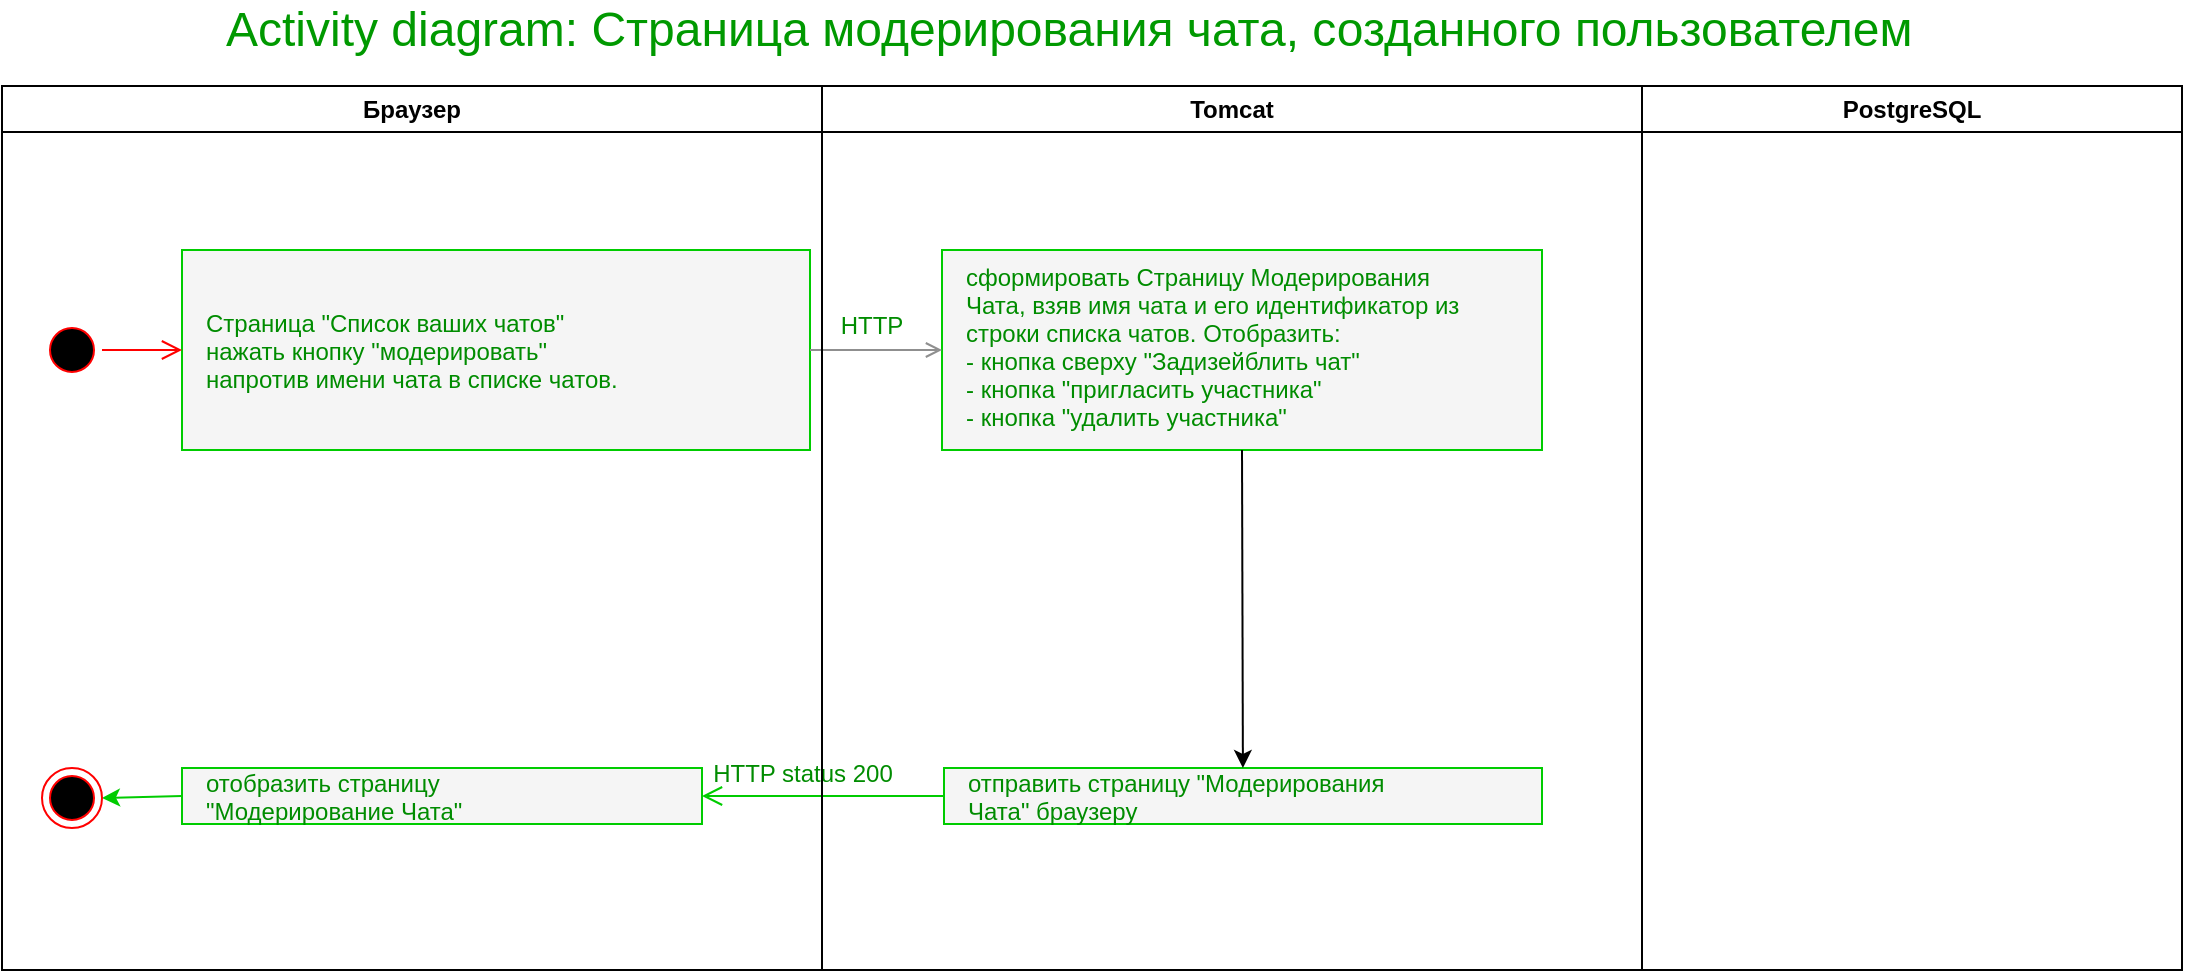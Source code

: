 <mxfile version="14.5.1" type="device"><diagram name="Page-1" id="e7e014a7-5840-1c2e-5031-d8a46d1fe8dd"><mxGraphModel dx="1086" dy="806" grid="1" gridSize="10" guides="1" tooltips="1" connect="1" arrows="1" fold="1" page="1" pageScale="1" pageWidth="1169" pageHeight="826" background="#ffffff" math="0" shadow="0"><root><mxCell id="0"/><mxCell id="1" parent="0"/><mxCell id="QXHstBHVO8FcaPg2q93B-11" value="Activity diagram: Страница модерирования чата, созданного пользователем" style="text;html=1;strokeColor=none;fillColor=none;align=left;verticalAlign=middle;whiteSpace=wrap;rounded=0;fontSize=24;fontColor=#009900;" parent="1" vertex="1"><mxGeometry x="160" y="90" width="890" height="20" as="geometry"/></mxCell><mxCell id="QXHstBHVO8FcaPg2q93B-19" value="сформировать Страницу Модерирования&#10;Чата, взяв имя чата и его идентификатор из &#10;строки списка чатов. Отобразить:&#10;- кнопка сверху &quot;Задизейблить чат&quot;&#10;- кнопка &quot;пригласить участника&quot;&#10;- кнопка &quot;удалить участника&quot;" style="align=left;spacingLeft=10;fillColor=#f5f5f5;strokeColor=#00CC00;fontColor=#008C00;container=0;verticalAlign=top;" parent="1" vertex="1"><mxGeometry x="520" y="210" width="300" height="100" as="geometry"/></mxCell><mxCell id="QXHstBHVO8FcaPg2q93B-20" value="Страница &quot;Список ваших чатов&quot;&#10;нажать кнопку &quot;модерировать&quot; &#10;напротив имени чата в списке чатов." style="align=left;spacingLeft=10;fillColor=#f5f5f5;strokeColor=#00CC00;fontColor=#008C00;container=0;" parent="1" vertex="1"><mxGeometry x="140" y="210" width="314" height="100" as="geometry"/></mxCell><mxCell id="QXHstBHVO8FcaPg2q93B-21" value="" style="edgeStyle=elbowEdgeStyle;elbow=horizontal;verticalAlign=bottom;endArrow=open;endSize=8;strokeColor=#FF0000;endFill=1;rounded=0" parent="1" source="QXHstBHVO8FcaPg2q93B-30" target="QXHstBHVO8FcaPg2q93B-20" edge="1"><mxGeometry x="300" y="191" as="geometry"><mxPoint x="315" y="261" as="targetPoint"/></mxGeometry></mxCell><mxCell id="QXHstBHVO8FcaPg2q93B-22" value="" style="endArrow=open;endFill=1;rounded=0;exitX=1;exitY=0.5;exitDx=0;exitDy=0;fontColor=#00CC00;strokeWidth=1;strokeColor=#8F8F8F;" parent="1" source="QXHstBHVO8FcaPg2q93B-20" edge="1"><mxGeometry x="520" y="374" as="geometry"><mxPoint x="520" y="260" as="targetPoint"/></mxGeometry></mxCell><mxCell id="QXHstBHVO8FcaPg2q93B-23" value="HTTP status 200" style="text;html=1;fillColor=none;align=center;verticalAlign=middle;whiteSpace=wrap;rounded=0;fontColor=#008C00;container=0;" parent="1" vertex="1"><mxGeometry x="390" y="462" width="121" height="20" as="geometry"/></mxCell><mxCell id="QXHstBHVO8FcaPg2q93B-24" value="отправить страницу &quot;Модерирования&#10;Чата&quot; браузеру" style="align=left;spacingLeft=10;fillColor=#f5f5f5;strokeColor=#00CC00;fontColor=#008C00;container=0;" parent="1" vertex="1"><mxGeometry x="521" y="469" width="299" height="28" as="geometry"/></mxCell><mxCell id="QXHstBHVO8FcaPg2q93B-25" value="" style="edgeStyle=elbowEdgeStyle;elbow=horizontal;verticalAlign=bottom;endArrow=open;endSize=8;endFill=1;rounded=0;exitX=0;exitY=0.5;exitDx=0;exitDy=0;strokeColor=#00CC00;entryX=1;entryY=0.5;entryDx=0;entryDy=0;" parent="1" source="QXHstBHVO8FcaPg2q93B-24" target="QXHstBHVO8FcaPg2q93B-27" edge="1"><mxGeometry x="130" y="25" as="geometry"><mxPoint x="450" y="483" as="targetPoint"/><mxPoint x="72" y="378" as="sourcePoint"/></mxGeometry></mxCell><mxCell id="QXHstBHVO8FcaPg2q93B-27" value="отобразить страницу &#10;&quot;Модерирование Чата&quot;" style="align=left;spacingLeft=10;fillColor=#f5f5f5;strokeColor=#00CC00;fontColor=#008C00;container=0;" parent="1" vertex="1"><mxGeometry x="140" y="469" width="260" height="28" as="geometry"/></mxCell><mxCell id="QXHstBHVO8FcaPg2q93B-28" value="" style="endArrow=classic;html=1;strokeColor=#00CC00;strokeWidth=1;fontSize=24;fontColor=#009900;entryX=1;entryY=0.5;entryDx=0;entryDy=0;exitX=0;exitY=0.5;exitDx=0;exitDy=0;" parent="1" source="QXHstBHVO8FcaPg2q93B-27" target="QXHstBHVO8FcaPg2q93B-31" edge="1"><mxGeometry width="50" height="50" relative="1" as="geometry"><mxPoint x="620" y="569" as="sourcePoint"/><mxPoint x="670" y="519" as="targetPoint"/></mxGeometry></mxCell><mxCell id="QXHstBHVO8FcaPg2q93B-29" value="Браузер" style="swimlane;whiteSpace=wrap" parent="1" vertex="1"><mxGeometry x="50" y="128" width="410" height="442" as="geometry"/></mxCell><mxCell id="QXHstBHVO8FcaPg2q93B-30" value="" style="ellipse;shape=startState;fillColor=#000000;strokeColor=#ff0000;container=0;" parent="QXHstBHVO8FcaPg2q93B-29" vertex="1"><mxGeometry x="20" y="117" width="30" height="30" as="geometry"/></mxCell><mxCell id="QXHstBHVO8FcaPg2q93B-31" value="" style="ellipse;shape=endState;fillColor=#000000;strokeColor=#ff0000;container=0;" parent="QXHstBHVO8FcaPg2q93B-29" vertex="1"><mxGeometry x="20" y="341" width="30" height="30" as="geometry"/></mxCell><mxCell id="QXHstBHVO8FcaPg2q93B-32" value="HTTP" style="text;html=1;fillColor=none;align=center;verticalAlign=middle;whiteSpace=wrap;rounded=0;fontColor=#008C00;container=0;" parent="1" vertex="1"><mxGeometry x="460" y="238" width="50" height="20" as="geometry"/></mxCell><mxCell id="QXHstBHVO8FcaPg2q93B-33" value="Tomcat" style="swimlane;whiteSpace=wrap" parent="1" vertex="1"><mxGeometry x="460" y="128" width="410" height="442" as="geometry"/></mxCell><mxCell id="QXHstBHVO8FcaPg2q93B-34" value="PostgreSQL" style="swimlane;whiteSpace=wrap" parent="1" vertex="1"><mxGeometry x="870" y="128" width="270" height="442" as="geometry"/></mxCell><mxCell id="QXHstBHVO8FcaPg2q93B-35" value="" style="endArrow=classic;html=1;" parent="1" target="QXHstBHVO8FcaPg2q93B-24" edge="1"><mxGeometry width="50" height="50" relative="1" as="geometry"><mxPoint x="670" y="310" as="sourcePoint"/><mxPoint x="750" y="350" as="targetPoint"/></mxGeometry></mxCell></root></mxGraphModel></diagram></mxfile>